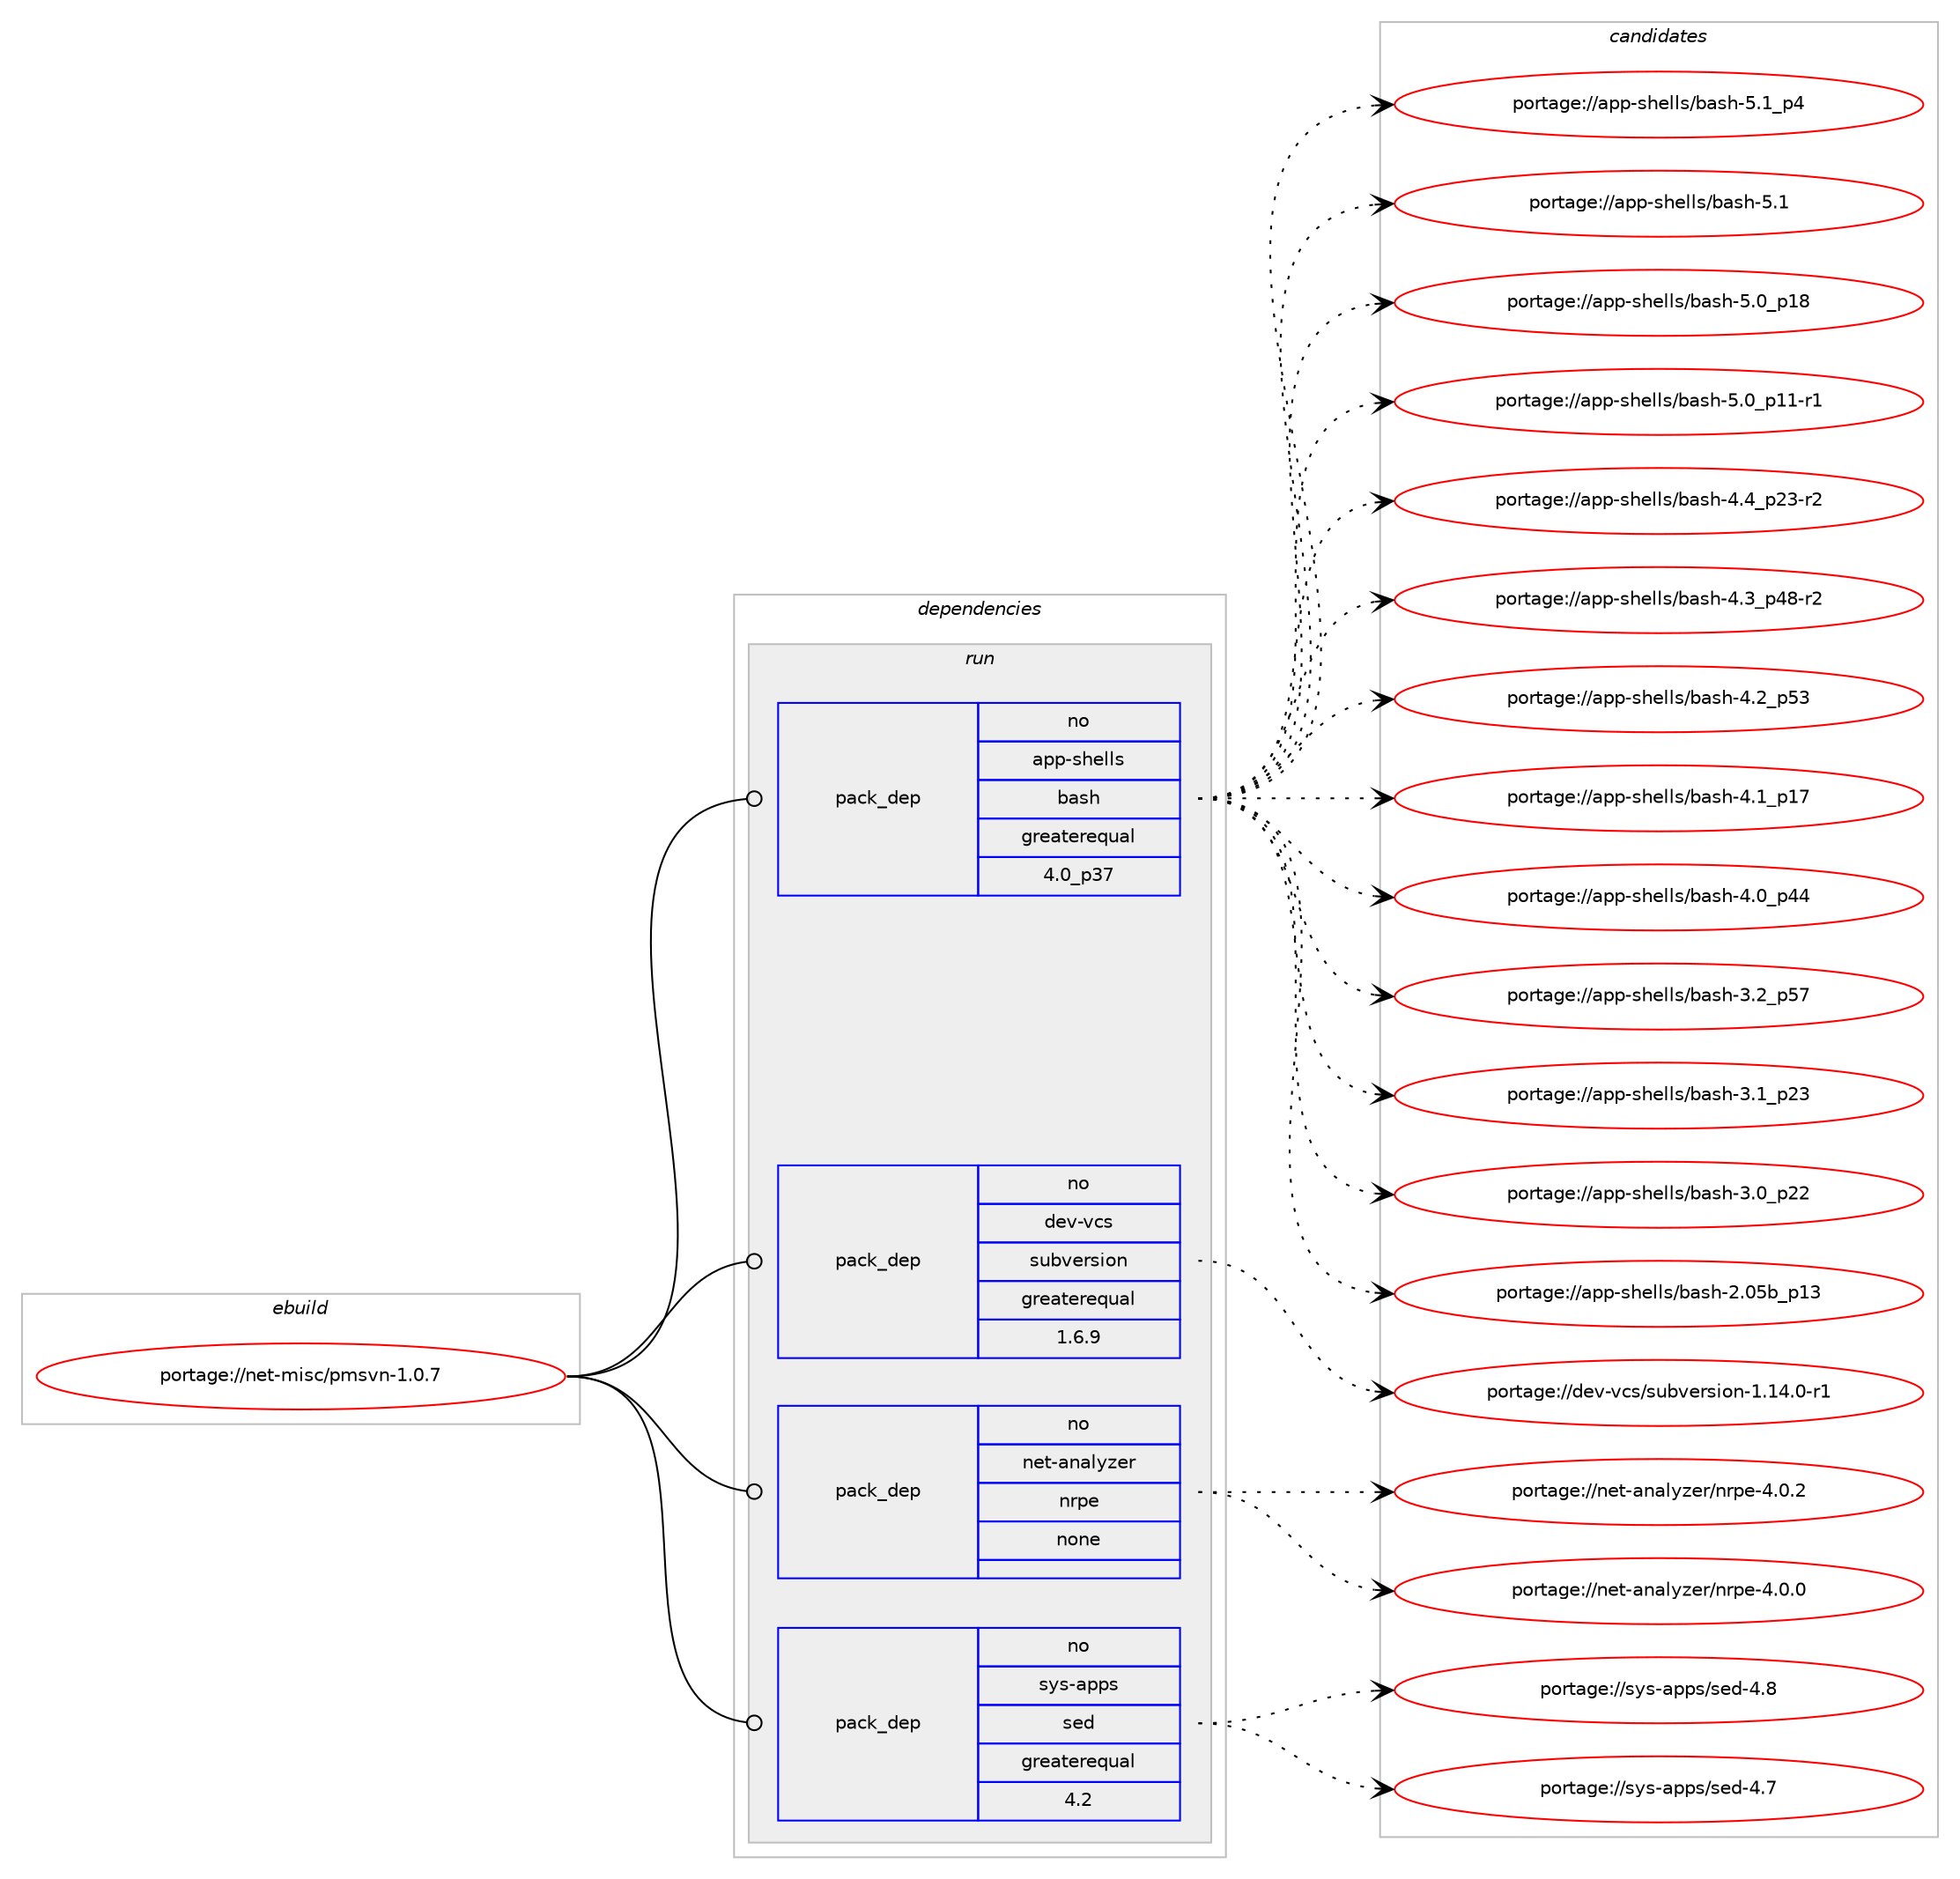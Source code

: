 digraph prolog {

# *************
# Graph options
# *************

newrank=true;
concentrate=true;
compound=true;
graph [rankdir=LR,fontname=Helvetica,fontsize=10,ranksep=1.5];#, ranksep=2.5, nodesep=0.2];
edge  [arrowhead=vee];
node  [fontname=Helvetica,fontsize=10];

# **********
# The ebuild
# **********

subgraph cluster_leftcol {
color=gray;
rank=same;
label=<<i>ebuild</i>>;
id [label="portage://net-misc/pmsvn-1.0.7", color=red, width=4, href="../net-misc/pmsvn-1.0.7.svg"];
}

# ****************
# The dependencies
# ****************

subgraph cluster_midcol {
color=gray;
label=<<i>dependencies</i>>;
subgraph cluster_compile {
fillcolor="#eeeeee";
style=filled;
label=<<i>compile</i>>;
}
subgraph cluster_compileandrun {
fillcolor="#eeeeee";
style=filled;
label=<<i>compile and run</i>>;
}
subgraph cluster_run {
fillcolor="#eeeeee";
style=filled;
label=<<i>run</i>>;
subgraph pack2051 {
dependency2430 [label=<<TABLE BORDER="0" CELLBORDER="1" CELLSPACING="0" CELLPADDING="4" WIDTH="220"><TR><TD ROWSPAN="6" CELLPADDING="30">pack_dep</TD></TR><TR><TD WIDTH="110">no</TD></TR><TR><TD>app-shells</TD></TR><TR><TD>bash</TD></TR><TR><TD>greaterequal</TD></TR><TR><TD>4.0_p37</TD></TR></TABLE>>, shape=none, color=blue];
}
id:e -> dependency2430:w [weight=20,style="solid",arrowhead="odot"];
subgraph pack2052 {
dependency2431 [label=<<TABLE BORDER="0" CELLBORDER="1" CELLSPACING="0" CELLPADDING="4" WIDTH="220"><TR><TD ROWSPAN="6" CELLPADDING="30">pack_dep</TD></TR><TR><TD WIDTH="110">no</TD></TR><TR><TD>dev-vcs</TD></TR><TR><TD>subversion</TD></TR><TR><TD>greaterequal</TD></TR><TR><TD>1.6.9</TD></TR></TABLE>>, shape=none, color=blue];
}
id:e -> dependency2431:w [weight=20,style="solid",arrowhead="odot"];
subgraph pack2053 {
dependency2432 [label=<<TABLE BORDER="0" CELLBORDER="1" CELLSPACING="0" CELLPADDING="4" WIDTH="220"><TR><TD ROWSPAN="6" CELLPADDING="30">pack_dep</TD></TR><TR><TD WIDTH="110">no</TD></TR><TR><TD>net-analyzer</TD></TR><TR><TD>nrpe</TD></TR><TR><TD>none</TD></TR><TR><TD></TD></TR></TABLE>>, shape=none, color=blue];
}
id:e -> dependency2432:w [weight=20,style="solid",arrowhead="odot"];
subgraph pack2054 {
dependency2433 [label=<<TABLE BORDER="0" CELLBORDER="1" CELLSPACING="0" CELLPADDING="4" WIDTH="220"><TR><TD ROWSPAN="6" CELLPADDING="30">pack_dep</TD></TR><TR><TD WIDTH="110">no</TD></TR><TR><TD>sys-apps</TD></TR><TR><TD>sed</TD></TR><TR><TD>greaterequal</TD></TR><TR><TD>4.2</TD></TR></TABLE>>, shape=none, color=blue];
}
id:e -> dependency2433:w [weight=20,style="solid",arrowhead="odot"];
}
}

# **************
# The candidates
# **************

subgraph cluster_choices {
rank=same;
color=gray;
label=<<i>candidates</i>>;

subgraph choice2051 {
color=black;
nodesep=1;
choice9711211245115104101108108115479897115104455346499511252 [label="portage://app-shells/bash-5.1_p4", color=red, width=4,href="../app-shells/bash-5.1_p4.svg"];
choice971121124511510410110810811547989711510445534649 [label="portage://app-shells/bash-5.1", color=red, width=4,href="../app-shells/bash-5.1.svg"];
choice971121124511510410110810811547989711510445534648951124956 [label="portage://app-shells/bash-5.0_p18", color=red, width=4,href="../app-shells/bash-5.0_p18.svg"];
choice9711211245115104101108108115479897115104455346489511249494511449 [label="portage://app-shells/bash-5.0_p11-r1", color=red, width=4,href="../app-shells/bash-5.0_p11-r1.svg"];
choice9711211245115104101108108115479897115104455246529511250514511450 [label="portage://app-shells/bash-4.4_p23-r2", color=red, width=4,href="../app-shells/bash-4.4_p23-r2.svg"];
choice9711211245115104101108108115479897115104455246519511252564511450 [label="portage://app-shells/bash-4.3_p48-r2", color=red, width=4,href="../app-shells/bash-4.3_p48-r2.svg"];
choice971121124511510410110810811547989711510445524650951125351 [label="portage://app-shells/bash-4.2_p53", color=red, width=4,href="../app-shells/bash-4.2_p53.svg"];
choice971121124511510410110810811547989711510445524649951124955 [label="portage://app-shells/bash-4.1_p17", color=red, width=4,href="../app-shells/bash-4.1_p17.svg"];
choice971121124511510410110810811547989711510445524648951125252 [label="portage://app-shells/bash-4.0_p44", color=red, width=4,href="../app-shells/bash-4.0_p44.svg"];
choice971121124511510410110810811547989711510445514650951125355 [label="portage://app-shells/bash-3.2_p57", color=red, width=4,href="../app-shells/bash-3.2_p57.svg"];
choice971121124511510410110810811547989711510445514649951125051 [label="portage://app-shells/bash-3.1_p23", color=red, width=4,href="../app-shells/bash-3.1_p23.svg"];
choice971121124511510410110810811547989711510445514648951125050 [label="portage://app-shells/bash-3.0_p22", color=red, width=4,href="../app-shells/bash-3.0_p22.svg"];
choice9711211245115104101108108115479897115104455046485398951124951 [label="portage://app-shells/bash-2.05b_p13", color=red, width=4,href="../app-shells/bash-2.05b_p13.svg"];
dependency2430:e -> choice9711211245115104101108108115479897115104455346499511252:w [style=dotted,weight="100"];
dependency2430:e -> choice971121124511510410110810811547989711510445534649:w [style=dotted,weight="100"];
dependency2430:e -> choice971121124511510410110810811547989711510445534648951124956:w [style=dotted,weight="100"];
dependency2430:e -> choice9711211245115104101108108115479897115104455346489511249494511449:w [style=dotted,weight="100"];
dependency2430:e -> choice9711211245115104101108108115479897115104455246529511250514511450:w [style=dotted,weight="100"];
dependency2430:e -> choice9711211245115104101108108115479897115104455246519511252564511450:w [style=dotted,weight="100"];
dependency2430:e -> choice971121124511510410110810811547989711510445524650951125351:w [style=dotted,weight="100"];
dependency2430:e -> choice971121124511510410110810811547989711510445524649951124955:w [style=dotted,weight="100"];
dependency2430:e -> choice971121124511510410110810811547989711510445524648951125252:w [style=dotted,weight="100"];
dependency2430:e -> choice971121124511510410110810811547989711510445514650951125355:w [style=dotted,weight="100"];
dependency2430:e -> choice971121124511510410110810811547989711510445514649951125051:w [style=dotted,weight="100"];
dependency2430:e -> choice971121124511510410110810811547989711510445514648951125050:w [style=dotted,weight="100"];
dependency2430:e -> choice9711211245115104101108108115479897115104455046485398951124951:w [style=dotted,weight="100"];
}
subgraph choice2052 {
color=black;
nodesep=1;
choice10010111845118991154711511798118101114115105111110454946495246484511449 [label="portage://dev-vcs/subversion-1.14.0-r1", color=red, width=4,href="../dev-vcs/subversion-1.14.0-r1.svg"];
dependency2431:e -> choice10010111845118991154711511798118101114115105111110454946495246484511449:w [style=dotted,weight="100"];
}
subgraph choice2053 {
color=black;
nodesep=1;
choice11010111645971109710812112210111447110114112101455246484650 [label="portage://net-analyzer/nrpe-4.0.2", color=red, width=4,href="../net-analyzer/nrpe-4.0.2.svg"];
choice11010111645971109710812112210111447110114112101455246484648 [label="portage://net-analyzer/nrpe-4.0.0", color=red, width=4,href="../net-analyzer/nrpe-4.0.0.svg"];
dependency2432:e -> choice11010111645971109710812112210111447110114112101455246484650:w [style=dotted,weight="100"];
dependency2432:e -> choice11010111645971109710812112210111447110114112101455246484648:w [style=dotted,weight="100"];
}
subgraph choice2054 {
color=black;
nodesep=1;
choice11512111545971121121154711510110045524656 [label="portage://sys-apps/sed-4.8", color=red, width=4,href="../sys-apps/sed-4.8.svg"];
choice11512111545971121121154711510110045524655 [label="portage://sys-apps/sed-4.7", color=red, width=4,href="../sys-apps/sed-4.7.svg"];
dependency2433:e -> choice11512111545971121121154711510110045524656:w [style=dotted,weight="100"];
dependency2433:e -> choice11512111545971121121154711510110045524655:w [style=dotted,weight="100"];
}
}

}
